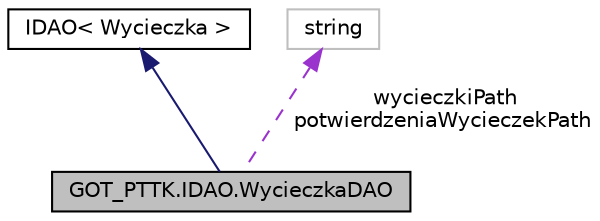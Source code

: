 digraph "GOT_PTTK.IDAO.WycieczkaDAO"
{
 // INTERACTIVE_SVG=YES
  edge [fontname="Helvetica",fontsize="10",labelfontname="Helvetica",labelfontsize="10"];
  node [fontname="Helvetica",fontsize="10",shape=record];
  Node2 [label="GOT_PTTK.IDAO.WycieczkaDAO",height=0.2,width=0.4,color="black", fillcolor="grey75", style="filled", fontcolor="black"];
  Node3 -> Node2 [dir="back",color="midnightblue",fontsize="10",style="solid",fontname="Helvetica"];
  Node3 [label="IDAO\< Wycieczka \>",height=0.2,width=0.4,color="black", fillcolor="white", style="filled",URL="$interface_g_o_t___p_t_t_k_1_1_i_d_a_o_1_1_i_d_a_o.html"];
  Node4 -> Node2 [dir="back",color="darkorchid3",fontsize="10",style="dashed",label=" wycieczkiPath\npotwierdzeniaWycieczekPath" ,fontname="Helvetica"];
  Node4 [label="string",height=0.2,width=0.4,color="grey75", fillcolor="white", style="filled"];
}
